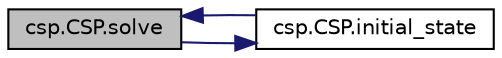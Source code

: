 digraph "csp.CSP.solve"
{
  edge [fontname="Helvetica",fontsize="10",labelfontname="Helvetica",labelfontsize="10"];
  node [fontname="Helvetica",fontsize="10",shape=record];
  rankdir="LR";
  Node1 [label="csp.CSP.solve",height=0.2,width=0.4,color="black", fillcolor="grey75", style="filled", fontcolor="black"];
  Node1 -> Node2 [color="midnightblue",fontsize="10",style="solid",fontname="Helvetica"];
  Node2 [label="csp.CSP.initial_state",height=0.2,width=0.4,color="black", fillcolor="white", style="filled",URL="$classcsp_1_1_c_s_p.html#a0761da7d547113252312d3aefdf2865a"];
  Node2 -> Node1 [color="midnightblue",fontsize="10",style="solid",fontname="Helvetica"];
}
